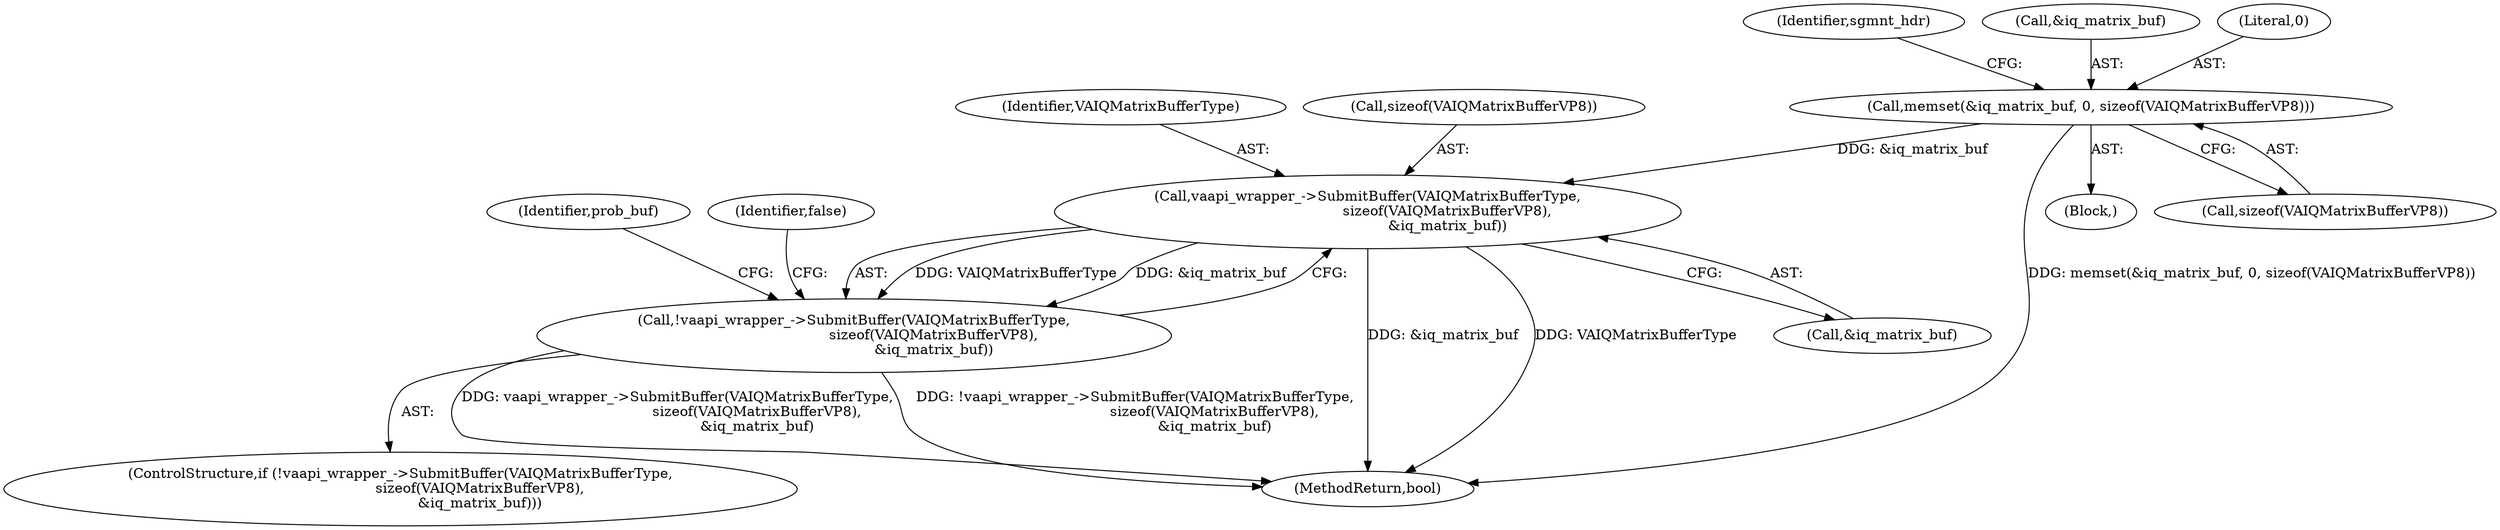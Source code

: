 digraph "0_Chrome_27c68f543e5eba779902447445dfb05ec3f5bf75_2@API" {
"1000108" [label="(Call,memset(&iq_matrix_buf, 0, sizeof(VAIQMatrixBufferVP8)))"];
"1000269" [label="(Call,vaapi_wrapper_->SubmitBuffer(VAIQMatrixBufferType,\n                                    sizeof(VAIQMatrixBufferVP8),\n                                    &iq_matrix_buf))"];
"1000268" [label="(Call,!vaapi_wrapper_->SubmitBuffer(VAIQMatrixBufferType,\n                                    sizeof(VAIQMatrixBufferVP8),\n                                    &iq_matrix_buf))"];
"1000786" [label="(MethodReturn,bool)"];
"1000116" [label="(Identifier,sgmnt_hdr)"];
"1000109" [label="(Call,&iq_matrix_buf)"];
"1000268" [label="(Call,!vaapi_wrapper_->SubmitBuffer(VAIQMatrixBufferType,\n                                    sizeof(VAIQMatrixBufferVP8),\n                                    &iq_matrix_buf))"];
"1000267" [label="(ControlStructure,if (!vaapi_wrapper_->SubmitBuffer(VAIQMatrixBufferType,\n                                    sizeof(VAIQMatrixBufferVP8),\n                                    &iq_matrix_buf)))"];
"1000280" [label="(Identifier,prob_buf)"];
"1000106" [label="(Block,)"];
"1000112" [label="(Call,sizeof(VAIQMatrixBufferVP8))"];
"1000111" [label="(Literal,0)"];
"1000273" [label="(Call,&iq_matrix_buf)"];
"1000269" [label="(Call,vaapi_wrapper_->SubmitBuffer(VAIQMatrixBufferType,\n                                    sizeof(VAIQMatrixBufferVP8),\n                                    &iq_matrix_buf))"];
"1000270" [label="(Identifier,VAIQMatrixBufferType)"];
"1000276" [label="(Identifier,false)"];
"1000108" [label="(Call,memset(&iq_matrix_buf, 0, sizeof(VAIQMatrixBufferVP8)))"];
"1000271" [label="(Call,sizeof(VAIQMatrixBufferVP8))"];
"1000108" -> "1000106"  [label="AST: "];
"1000108" -> "1000112"  [label="CFG: "];
"1000109" -> "1000108"  [label="AST: "];
"1000111" -> "1000108"  [label="AST: "];
"1000112" -> "1000108"  [label="AST: "];
"1000116" -> "1000108"  [label="CFG: "];
"1000108" -> "1000786"  [label="DDG: memset(&iq_matrix_buf, 0, sizeof(VAIQMatrixBufferVP8))"];
"1000108" -> "1000269"  [label="DDG: &iq_matrix_buf"];
"1000269" -> "1000268"  [label="AST: "];
"1000269" -> "1000273"  [label="CFG: "];
"1000270" -> "1000269"  [label="AST: "];
"1000271" -> "1000269"  [label="AST: "];
"1000273" -> "1000269"  [label="AST: "];
"1000268" -> "1000269"  [label="CFG: "];
"1000269" -> "1000786"  [label="DDG: &iq_matrix_buf"];
"1000269" -> "1000786"  [label="DDG: VAIQMatrixBufferType"];
"1000269" -> "1000268"  [label="DDG: VAIQMatrixBufferType"];
"1000269" -> "1000268"  [label="DDG: &iq_matrix_buf"];
"1000268" -> "1000267"  [label="AST: "];
"1000276" -> "1000268"  [label="CFG: "];
"1000280" -> "1000268"  [label="CFG: "];
"1000268" -> "1000786"  [label="DDG: vaapi_wrapper_->SubmitBuffer(VAIQMatrixBufferType,\n                                    sizeof(VAIQMatrixBufferVP8),\n                                    &iq_matrix_buf)"];
"1000268" -> "1000786"  [label="DDG: !vaapi_wrapper_->SubmitBuffer(VAIQMatrixBufferType,\n                                    sizeof(VAIQMatrixBufferVP8),\n                                    &iq_matrix_buf)"];
}
